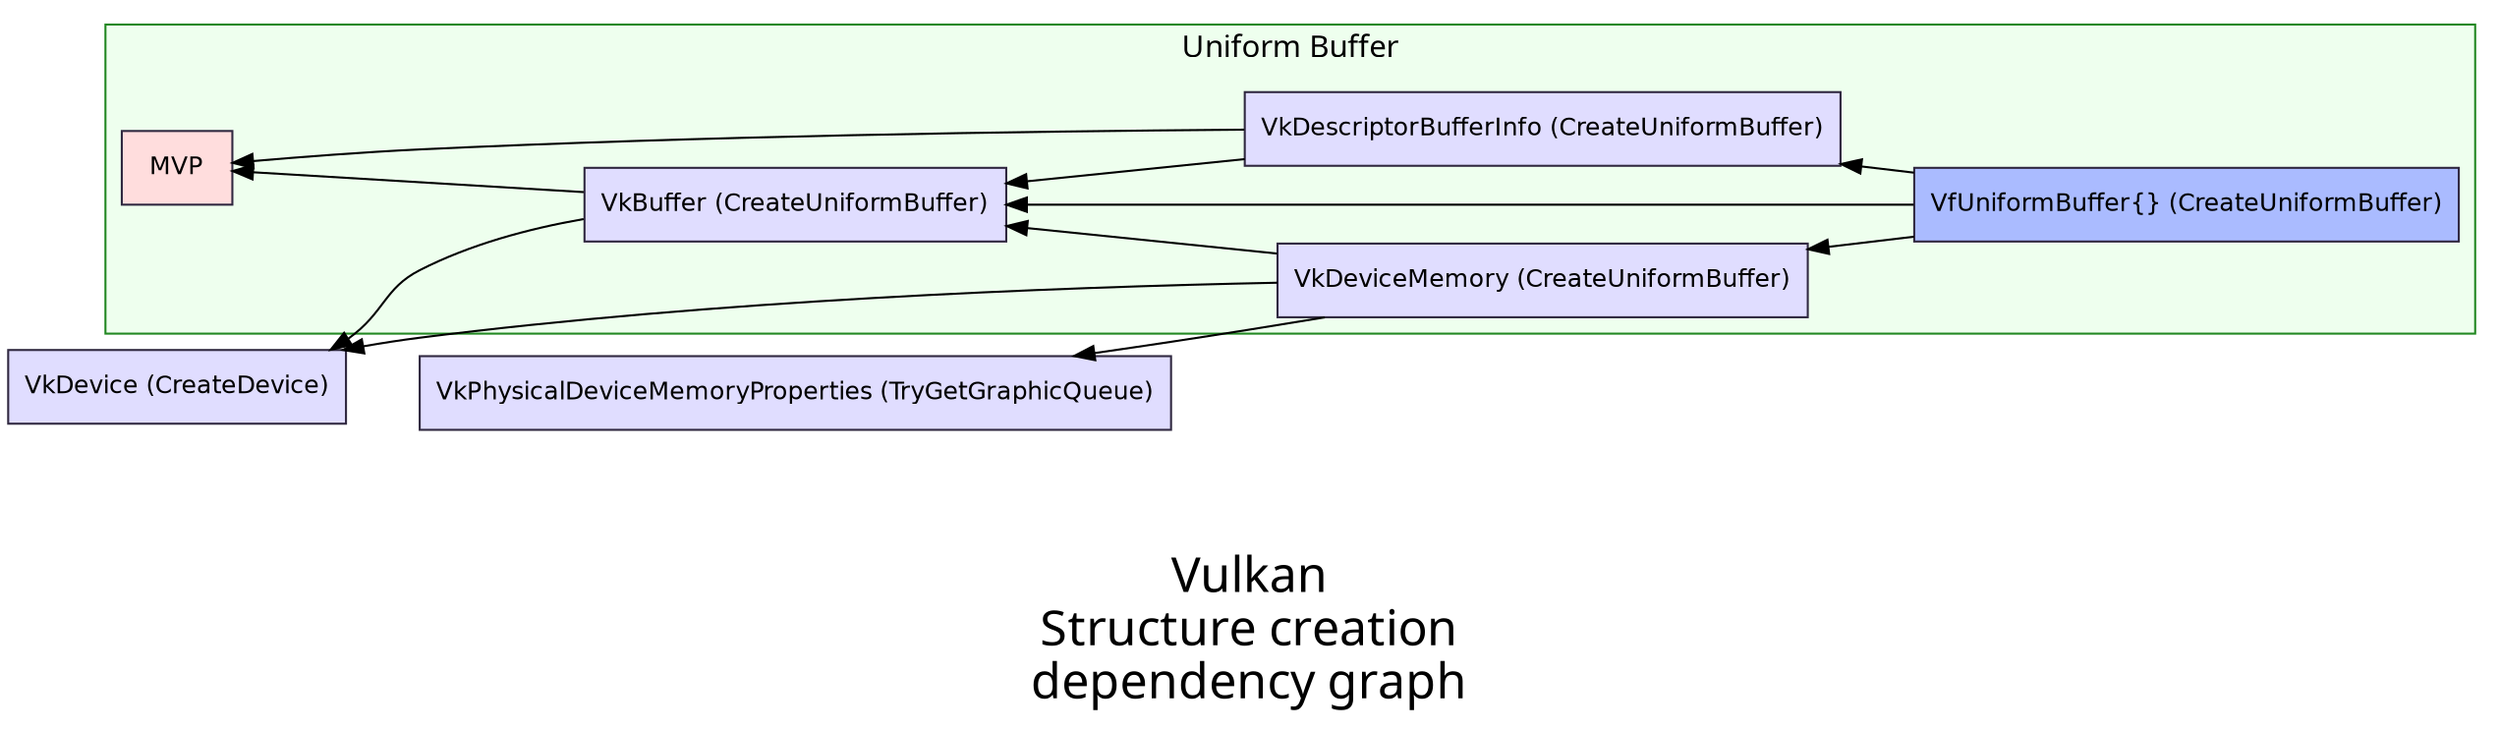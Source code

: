 digraph g {
  // STYLING
  rankdir=RL;
  graph [ fontname = "sans-serif",
          fontsize = 24,
          label = "\n\nVulkan\nStructure creation\ndependency graph",
          ];
  
  node [  shape = rectangle,
          style = filled,
          color = "#302840",
          fillcolor = "#E0DDFF",
          fontname = "helvetica",
          fontsize = 12 ];
  
  // Graph Contrete Styling
  "VfUniformBuffer{} (CreateUniformBuffer)" [fillcolor = "#AABBFF"];
  
  "MVP" [fillcolor = "#FFDDDD"];
  
   // UNIFORM BUFFER
  subgraph cluster_3 {
    node [style=filled];
    color="#228822";
    style=filled;
    fillcolor = "#EEFFEE";
    fontsize = 15;
    label = "Uniform Buffer";
    
    "VkBuffer (CreateUniformBuffer)" -> "MVP";
    
    "VkDeviceMemory (CreateUniformBuffer)" -> "VkBuffer (CreateUniformBuffer)";
    
    "VkDescriptorBufferInfo (CreateUniformBuffer)" -> "VkBuffer (CreateUniformBuffer)";
    "VkDescriptorBufferInfo (CreateUniformBuffer)" -> "MVP";
  
    "VfUniformBuffer{} (CreateUniformBuffer)" -> "VkBuffer (CreateUniformBuffer)";
    "VfUniformBuffer{} (CreateUniformBuffer)" -> "VkDescriptorBufferInfo (CreateUniformBuffer)";
    "VfUniformBuffer{} (CreateUniformBuffer)" -> "VkDeviceMemory (CreateUniformBuffer)";
  }
  
  "VkBuffer (CreateUniformBuffer)" -> "VkDevice (CreateDevice)";
  "VkDeviceMemory (CreateUniformBuffer)" -> "VkDevice (CreateDevice)";
  "VkDeviceMemory (CreateUniformBuffer)" -> "VkPhysicalDeviceMemoryProperties (TryGetGraphicQueue)";
  
}



























